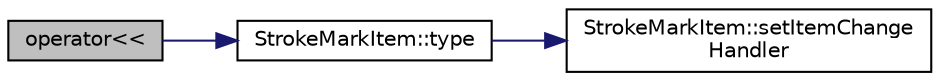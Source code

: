 digraph "operator&lt;&lt;"
{
  edge [fontname="Helvetica",fontsize="10",labelfontname="Helvetica",labelfontsize="10"];
  node [fontname="Helvetica",fontsize="10",shape=record];
  rankdir="LR";
  Node0 [label="operator\<\<",height=0.2,width=0.4,color="black", fillcolor="grey75", style="filled", fontcolor="black"];
  Node0 -> Node1 [color="midnightblue",fontsize="10",style="solid",fontname="Helvetica"];
  Node1 [label="StrokeMarkItem::type",height=0.2,width=0.4,color="black", fillcolor="white", style="filled",URL="$class_stroke_mark_item.html#aa215afb337583ae2343b9d5a7b62df29"];
  Node1 -> Node2 [color="midnightblue",fontsize="10",style="solid",fontname="Helvetica"];
  Node2 [label="StrokeMarkItem::setItemChange\lHandler",height=0.2,width=0.4,color="black", fillcolor="white", style="filled",URL="$class_stroke_mark_item.html#a51b28e5fdad2d44fd0e0d73f7b301860",tooltip="This function is used to set a handler to handle some state change of the item from external..."];
}
